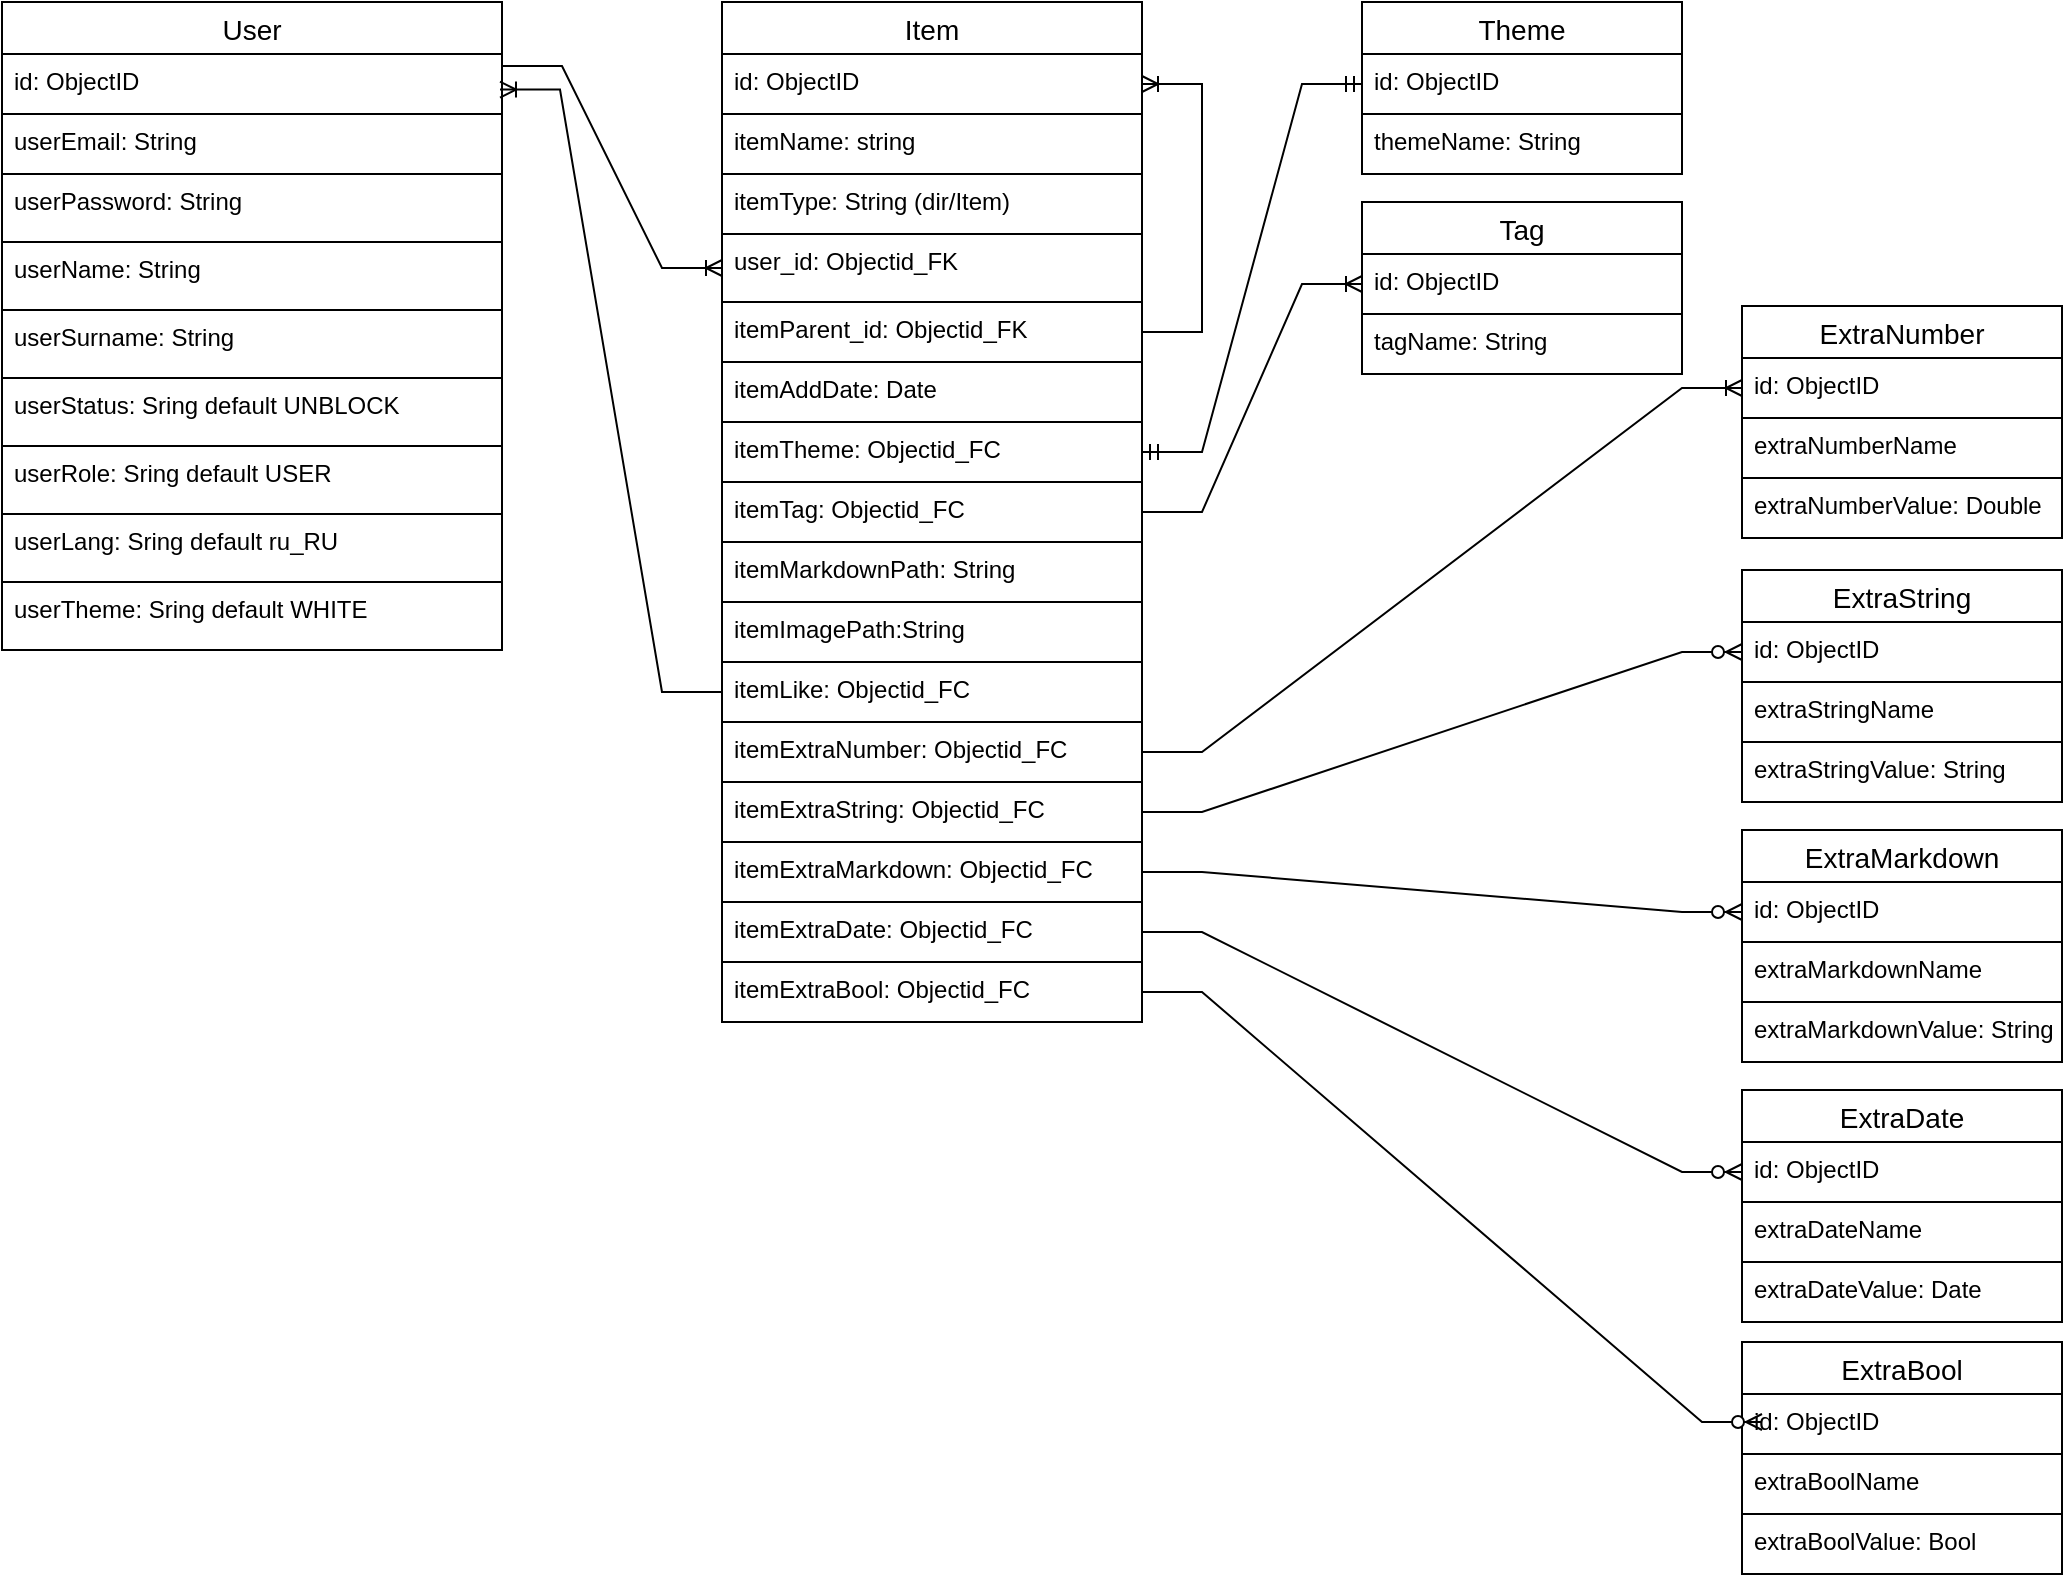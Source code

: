 <mxfile version="16.1.0" type="github">
  <diagram id="YQAv963UDIhhJkeq9HqH" name="Page-1">
    <mxGraphModel dx="1574" dy="846" grid="1" gridSize="10" guides="1" tooltips="1" connect="1" arrows="1" fold="1" page="1" pageScale="1" pageWidth="1169" pageHeight="827" math="0" shadow="0">
      <root>
        <mxCell id="0" />
        <mxCell id="1" parent="0" />
        <mxCell id="R1tMUkhi9zHX2_jMGFn--1" value="Theme" style="swimlane;fontStyle=0;childLayout=stackLayout;horizontal=1;startSize=26;horizontalStack=0;resizeParent=1;resizeParentMax=0;resizeLast=0;collapsible=1;marginBottom=0;align=center;fontSize=14;strokeColor=default;swimlaneFillColor=none;" parent="1" vertex="1">
          <mxGeometry x="700" y="20" width="160" height="86" as="geometry" />
        </mxCell>
        <mxCell id="CSzGQGXPVak-pp6s9CGT-3" value="id: ObjectID" style="text;strokeColor=default;fillColor=none;spacingLeft=4;spacingRight=4;overflow=hidden;rotatable=0;points=[[0,0.5],[1,0.5]];portConstraint=eastwest;fontSize=12;swimlaneFillColor=none;" vertex="1" parent="R1tMUkhi9zHX2_jMGFn--1">
          <mxGeometry y="26" width="160" height="30" as="geometry" />
        </mxCell>
        <mxCell id="R1tMUkhi9zHX2_jMGFn--2" value="themeName: String" style="text;strokeColor=default;fillColor=none;spacingLeft=4;spacingRight=4;overflow=hidden;rotatable=0;points=[[0,0.5],[1,0.5]];portConstraint=eastwest;fontSize=12;swimlaneFillColor=none;" parent="R1tMUkhi9zHX2_jMGFn--1" vertex="1">
          <mxGeometry y="56" width="160" height="30" as="geometry" />
        </mxCell>
        <mxCell id="R1tMUkhi9zHX2_jMGFn--5" value="Tag" style="swimlane;fontStyle=0;childLayout=stackLayout;horizontal=1;startSize=26;horizontalStack=0;resizeParent=1;resizeParentMax=0;resizeLast=0;collapsible=1;marginBottom=0;align=center;fontSize=14;" parent="1" vertex="1">
          <mxGeometry x="700" y="120" width="160" height="86" as="geometry" />
        </mxCell>
        <mxCell id="CSzGQGXPVak-pp6s9CGT-5" value="id: ObjectID" style="text;strokeColor=default;fillColor=none;spacingLeft=4;spacingRight=4;overflow=hidden;rotatable=0;points=[[0,0.5],[1,0.5]];portConstraint=eastwest;fontSize=12;swimlaneFillColor=none;" vertex="1" parent="R1tMUkhi9zHX2_jMGFn--5">
          <mxGeometry y="26" width="160" height="30" as="geometry" />
        </mxCell>
        <mxCell id="R1tMUkhi9zHX2_jMGFn--6" value="tagName: String" style="text;strokeColor=none;fillColor=none;spacingLeft=4;spacingRight=4;overflow=hidden;rotatable=0;points=[[0,0.5],[1,0.5]];portConstraint=eastwest;fontSize=12;" parent="R1tMUkhi9zHX2_jMGFn--5" vertex="1">
          <mxGeometry y="56" width="160" height="30" as="geometry" />
        </mxCell>
        <mxCell id="R1tMUkhi9zHX2_jMGFn--9" value="User" style="swimlane;fontStyle=0;childLayout=stackLayout;horizontal=1;startSize=26;horizontalStack=0;resizeParent=1;resizeParentMax=0;resizeLast=0;collapsible=1;marginBottom=0;align=center;fontSize=14;strokeColor=default;" parent="1" vertex="1">
          <mxGeometry x="20" y="20" width="250" height="324" as="geometry" />
        </mxCell>
        <mxCell id="R1tMUkhi9zHX2_jMGFn--10" value="id: ObjectID" style="text;strokeColor=default;fillColor=none;spacingLeft=4;spacingRight=4;overflow=hidden;rotatable=0;points=[[0,0.5],[1,0.5]];portConstraint=eastwest;fontSize=12;" parent="R1tMUkhi9zHX2_jMGFn--9" vertex="1">
          <mxGeometry y="26" width="250" height="30" as="geometry" />
        </mxCell>
        <mxCell id="R1tMUkhi9zHX2_jMGFn--11" value="userEmail: String" style="text;strokeColor=default;fillColor=none;spacingLeft=4;spacingRight=4;overflow=hidden;rotatable=0;points=[[0,0.5],[1,0.5]];portConstraint=eastwest;fontSize=12;" parent="R1tMUkhi9zHX2_jMGFn--9" vertex="1">
          <mxGeometry y="56" width="250" height="30" as="geometry" />
        </mxCell>
        <mxCell id="R1tMUkhi9zHX2_jMGFn--12" value="userPassword: String" style="text;strokeColor=default;fillColor=none;spacingLeft=4;spacingRight=4;overflow=hidden;rotatable=0;points=[[0,0.5],[1,0.5]];portConstraint=eastwest;fontSize=12;" parent="R1tMUkhi9zHX2_jMGFn--9" vertex="1">
          <mxGeometry y="86" width="250" height="34" as="geometry" />
        </mxCell>
        <mxCell id="R1tMUkhi9zHX2_jMGFn--13" value="userName: String" style="text;strokeColor=default;fillColor=none;spacingLeft=4;spacingRight=4;overflow=hidden;rotatable=0;points=[[0,0.5],[1,0.5]];portConstraint=eastwest;fontSize=12;" parent="R1tMUkhi9zHX2_jMGFn--9" vertex="1">
          <mxGeometry y="120" width="250" height="34" as="geometry" />
        </mxCell>
        <mxCell id="R1tMUkhi9zHX2_jMGFn--14" value="userSurname: String" style="text;strokeColor=default;fillColor=none;spacingLeft=4;spacingRight=4;overflow=hidden;rotatable=0;points=[[0,0.5],[1,0.5]];portConstraint=eastwest;fontSize=12;" parent="R1tMUkhi9zHX2_jMGFn--9" vertex="1">
          <mxGeometry y="154" width="250" height="34" as="geometry" />
        </mxCell>
        <mxCell id="R1tMUkhi9zHX2_jMGFn--16" value="userStatus: Sring default UNBLOCK" style="text;strokeColor=default;fillColor=none;spacingLeft=4;spacingRight=4;overflow=hidden;rotatable=0;points=[[0,0.5],[1,0.5]];portConstraint=eastwest;fontSize=12;" parent="R1tMUkhi9zHX2_jMGFn--9" vertex="1">
          <mxGeometry y="188" width="250" height="34" as="geometry" />
        </mxCell>
        <mxCell id="R1tMUkhi9zHX2_jMGFn--17" value="userRole: Sring default USER" style="text;strokeColor=default;fillColor=none;spacingLeft=4;spacingRight=4;overflow=hidden;rotatable=0;points=[[0,0.5],[1,0.5]];portConstraint=eastwest;fontSize=12;" parent="R1tMUkhi9zHX2_jMGFn--9" vertex="1">
          <mxGeometry y="222" width="250" height="34" as="geometry" />
        </mxCell>
        <mxCell id="R1tMUkhi9zHX2_jMGFn--26" value="userLang: Sring default ru_RU" style="text;strokeColor=default;fillColor=none;spacingLeft=4;spacingRight=4;overflow=hidden;rotatable=0;points=[[0,0.5],[1,0.5]];portConstraint=eastwest;fontSize=12;" parent="R1tMUkhi9zHX2_jMGFn--9" vertex="1">
          <mxGeometry y="256" width="250" height="34" as="geometry" />
        </mxCell>
        <mxCell id="R1tMUkhi9zHX2_jMGFn--27" value="userTheme: Sring default WHITE" style="text;strokeColor=default;fillColor=none;spacingLeft=4;spacingRight=4;overflow=hidden;rotatable=0;points=[[0,0.5],[1,0.5]];portConstraint=eastwest;fontSize=12;" parent="R1tMUkhi9zHX2_jMGFn--9" vertex="1">
          <mxGeometry y="290" width="250" height="34" as="geometry" />
        </mxCell>
        <mxCell id="R1tMUkhi9zHX2_jMGFn--19" value="Item" style="swimlane;fontStyle=0;childLayout=stackLayout;horizontal=1;startSize=26;horizontalStack=0;resizeParent=1;resizeParentMax=0;resizeLast=0;collapsible=1;marginBottom=0;align=center;fontSize=14;strokeColor=default;" parent="1" vertex="1">
          <mxGeometry x="380" y="20" width="210" height="510" as="geometry" />
        </mxCell>
        <mxCell id="R1tMUkhi9zHX2_jMGFn--20" value="id: ObjectID" style="text;strokeColor=default;fillColor=none;spacingLeft=4;spacingRight=4;overflow=hidden;rotatable=0;points=[[0,0.5],[1,0.5]];portConstraint=eastwest;fontSize=12;" parent="R1tMUkhi9zHX2_jMGFn--19" vertex="1">
          <mxGeometry y="26" width="210" height="30" as="geometry" />
        </mxCell>
        <mxCell id="R1tMUkhi9zHX2_jMGFn--24" value="itemName: string" style="text;strokeColor=default;fillColor=none;spacingLeft=4;spacingRight=4;overflow=hidden;rotatable=0;points=[[0,0.5],[1,0.5]];portConstraint=eastwest;fontSize=12;" parent="R1tMUkhi9zHX2_jMGFn--19" vertex="1">
          <mxGeometry y="56" width="210" height="30" as="geometry" />
        </mxCell>
        <mxCell id="R1tMUkhi9zHX2_jMGFn--23" value="itemType: String (dir/Item)" style="text;strokeColor=default;fillColor=none;spacingLeft=4;spacingRight=4;overflow=hidden;rotatable=0;points=[[0,0.5],[1,0.5]];portConstraint=eastwest;fontSize=12;" parent="R1tMUkhi9zHX2_jMGFn--19" vertex="1">
          <mxGeometry y="86" width="210" height="30" as="geometry" />
        </mxCell>
        <mxCell id="R1tMUkhi9zHX2_jMGFn--21" value="user_id: Objectid_FK" style="text;strokeColor=default;fillColor=none;spacingLeft=4;spacingRight=4;overflow=hidden;rotatable=0;points=[[0,0.5],[1,0.5]];portConstraint=eastwest;fontSize=12;" parent="R1tMUkhi9zHX2_jMGFn--19" vertex="1">
          <mxGeometry y="116" width="210" height="34" as="geometry" />
        </mxCell>
        <mxCell id="R1tMUkhi9zHX2_jMGFn--33" value="itemParent_id: Objectid_FK" style="text;strokeColor=default;fillColor=none;spacingLeft=4;spacingRight=4;overflow=hidden;rotatable=0;points=[[0,0.5],[1,0.5]];portConstraint=eastwest;fontSize=12;" parent="R1tMUkhi9zHX2_jMGFn--19" vertex="1">
          <mxGeometry y="150" width="210" height="30" as="geometry" />
        </mxCell>
        <mxCell id="R1tMUkhi9zHX2_jMGFn--28" value="itemAddDate: Date" style="text;strokeColor=default;fillColor=none;spacingLeft=4;spacingRight=4;overflow=hidden;rotatable=0;points=[[0,0.5],[1,0.5]];portConstraint=eastwest;fontSize=12;" parent="R1tMUkhi9zHX2_jMGFn--19" vertex="1">
          <mxGeometry y="180" width="210" height="30" as="geometry" />
        </mxCell>
        <mxCell id="CSzGQGXPVak-pp6s9CGT-2" value="itemTheme: Objectid_FC" style="text;strokeColor=default;fillColor=none;spacingLeft=4;spacingRight=4;overflow=hidden;rotatable=0;points=[[0,0.5],[1,0.5]];portConstraint=eastwest;fontSize=12;" vertex="1" parent="R1tMUkhi9zHX2_jMGFn--19">
          <mxGeometry y="210" width="210" height="30" as="geometry" />
        </mxCell>
        <mxCell id="CSzGQGXPVak-pp6s9CGT-6" value="itemTag: Objectid_FC" style="text;strokeColor=default;fillColor=none;spacingLeft=4;spacingRight=4;overflow=hidden;rotatable=0;points=[[0,0.5],[1,0.5]];portConstraint=eastwest;fontSize=12;" vertex="1" parent="R1tMUkhi9zHX2_jMGFn--19">
          <mxGeometry y="240" width="210" height="30" as="geometry" />
        </mxCell>
        <mxCell id="R1tMUkhi9zHX2_jMGFn--29" value="itemMarkdownPath: String" style="text;strokeColor=default;fillColor=none;spacingLeft=4;spacingRight=4;overflow=hidden;rotatable=0;points=[[0,0.5],[1,0.5]];portConstraint=eastwest;fontSize=12;" parent="R1tMUkhi9zHX2_jMGFn--19" vertex="1">
          <mxGeometry y="270" width="210" height="30" as="geometry" />
        </mxCell>
        <mxCell id="R1tMUkhi9zHX2_jMGFn--30" value="itemImagePath:String" style="text;strokeColor=default;fillColor=none;spacingLeft=4;spacingRight=4;overflow=hidden;rotatable=0;points=[[0,0.5],[1,0.5]];portConstraint=eastwest;fontSize=12;" parent="R1tMUkhi9zHX2_jMGFn--19" vertex="1">
          <mxGeometry y="300" width="210" height="30" as="geometry" />
        </mxCell>
        <mxCell id="R1tMUkhi9zHX2_jMGFn--32" value="itemLike: Objectid_FC" style="text;strokeColor=default;fillColor=none;spacingLeft=4;spacingRight=4;overflow=hidden;rotatable=0;points=[[0,0.5],[1,0.5]];portConstraint=eastwest;fontSize=12;" parent="R1tMUkhi9zHX2_jMGFn--19" vertex="1">
          <mxGeometry y="330" width="210" height="30" as="geometry" />
        </mxCell>
        <mxCell id="CSzGQGXPVak-pp6s9CGT-1" value="" style="edgeStyle=entityRelationEdgeStyle;fontSize=12;html=1;endArrow=ERoneToMany;rounded=0;entryX=1;entryY=0.5;entryDx=0;entryDy=0;strokeColor=default;" edge="1" parent="R1tMUkhi9zHX2_jMGFn--19" source="R1tMUkhi9zHX2_jMGFn--33" target="R1tMUkhi9zHX2_jMGFn--20">
          <mxGeometry width="100" height="100" relative="1" as="geometry">
            <mxPoint x="10" y="500" as="sourcePoint" />
            <mxPoint x="110" y="400" as="targetPoint" />
          </mxGeometry>
        </mxCell>
        <mxCell id="CSzGQGXPVak-pp6s9CGT-8" value="itemExtraNumber: Objectid_FC" style="text;strokeColor=default;fillColor=none;spacingLeft=4;spacingRight=4;overflow=hidden;rotatable=0;points=[[0,0.5],[1,0.5]];portConstraint=eastwest;fontSize=12;" vertex="1" parent="R1tMUkhi9zHX2_jMGFn--19">
          <mxGeometry y="360" width="210" height="30" as="geometry" />
        </mxCell>
        <mxCell id="CSzGQGXPVak-pp6s9CGT-10" value="itemExtraString: Objectid_FC" style="text;strokeColor=default;fillColor=none;spacingLeft=4;spacingRight=4;overflow=hidden;rotatable=0;points=[[0,0.5],[1,0.5]];portConstraint=eastwest;fontSize=12;" vertex="1" parent="R1tMUkhi9zHX2_jMGFn--19">
          <mxGeometry y="390" width="210" height="30" as="geometry" />
        </mxCell>
        <mxCell id="CSzGQGXPVak-pp6s9CGT-12" value="itemExtraMarkdown: Objectid_FC" style="text;strokeColor=default;fillColor=none;spacingLeft=4;spacingRight=4;overflow=hidden;rotatable=0;points=[[0,0.5],[1,0.5]];portConstraint=eastwest;fontSize=12;" vertex="1" parent="R1tMUkhi9zHX2_jMGFn--19">
          <mxGeometry y="420" width="210" height="30" as="geometry" />
        </mxCell>
        <mxCell id="CSzGQGXPVak-pp6s9CGT-11" value="itemExtraDate: Objectid_FC" style="text;strokeColor=default;fillColor=none;spacingLeft=4;spacingRight=4;overflow=hidden;rotatable=0;points=[[0,0.5],[1,0.5]];portConstraint=eastwest;fontSize=12;" vertex="1" parent="R1tMUkhi9zHX2_jMGFn--19">
          <mxGeometry y="450" width="210" height="30" as="geometry" />
        </mxCell>
        <mxCell id="CSzGQGXPVak-pp6s9CGT-13" value="itemExtraBool: Objectid_FC" style="text;strokeColor=default;fillColor=none;spacingLeft=4;spacingRight=4;overflow=hidden;rotatable=0;points=[[0,0.5],[1,0.5]];portConstraint=eastwest;fontSize=12;" vertex="1" parent="R1tMUkhi9zHX2_jMGFn--19">
          <mxGeometry y="480" width="210" height="30" as="geometry" />
        </mxCell>
        <mxCell id="R1tMUkhi9zHX2_jMGFn--25" value="" style="edgeStyle=entityRelationEdgeStyle;fontSize=12;html=1;endArrow=ERoneToMany;rounded=0;" parent="1" target="R1tMUkhi9zHX2_jMGFn--21" edge="1">
          <mxGeometry width="100" height="100" relative="1" as="geometry">
            <mxPoint x="270" y="52" as="sourcePoint" />
            <mxPoint x="320" y="190" as="targetPoint" />
          </mxGeometry>
        </mxCell>
        <mxCell id="CSzGQGXPVak-pp6s9CGT-4" value="" style="edgeStyle=entityRelationEdgeStyle;fontSize=12;html=1;endArrow=ERmandOne;startArrow=ERmandOne;rounded=0;strokeColor=default;" edge="1" parent="1" source="CSzGQGXPVak-pp6s9CGT-2" target="CSzGQGXPVak-pp6s9CGT-3">
          <mxGeometry width="100" height="100" relative="1" as="geometry">
            <mxPoint x="470" y="310" as="sourcePoint" />
            <mxPoint x="570" y="210" as="targetPoint" />
          </mxGeometry>
        </mxCell>
        <mxCell id="CSzGQGXPVak-pp6s9CGT-7" value="" style="edgeStyle=entityRelationEdgeStyle;fontSize=12;html=1;endArrow=ERoneToMany;rounded=0;strokeColor=default;entryX=0;entryY=0.5;entryDx=0;entryDy=0;" edge="1" parent="1" source="CSzGQGXPVak-pp6s9CGT-6" target="CSzGQGXPVak-pp6s9CGT-5">
          <mxGeometry width="100" height="100" relative="1" as="geometry">
            <mxPoint x="470" y="310" as="sourcePoint" />
            <mxPoint x="570" y="210" as="targetPoint" />
          </mxGeometry>
        </mxCell>
        <mxCell id="CSzGQGXPVak-pp6s9CGT-9" value="" style="edgeStyle=entityRelationEdgeStyle;fontSize=12;html=1;endArrow=ERoneToMany;rounded=0;strokeColor=default;exitX=0;exitY=0.5;exitDx=0;exitDy=0;entryX=0.996;entryY=0.593;entryDx=0;entryDy=0;entryPerimeter=0;" edge="1" parent="1" source="R1tMUkhi9zHX2_jMGFn--32" target="R1tMUkhi9zHX2_jMGFn--10">
          <mxGeometry width="100" height="100" relative="1" as="geometry">
            <mxPoint x="470" y="310" as="sourcePoint" />
            <mxPoint x="570" y="210" as="targetPoint" />
          </mxGeometry>
        </mxCell>
        <mxCell id="CSzGQGXPVak-pp6s9CGT-14" value="ExtraNumber" style="swimlane;fontStyle=0;childLayout=stackLayout;horizontal=1;startSize=26;horizontalStack=0;resizeParent=1;resizeParentMax=0;resizeLast=0;collapsible=1;marginBottom=0;align=center;fontSize=14;strokeColor=default;" vertex="1" parent="1">
          <mxGeometry x="890" y="172" width="160" height="116" as="geometry" />
        </mxCell>
        <mxCell id="CSzGQGXPVak-pp6s9CGT-15" value="id: ObjectID" style="text;strokeColor=default;fillColor=none;spacingLeft=4;spacingRight=4;overflow=hidden;rotatable=0;points=[[0,0.5],[1,0.5]];portConstraint=eastwest;fontSize=12;swimlaneFillColor=none;" vertex="1" parent="CSzGQGXPVak-pp6s9CGT-14">
          <mxGeometry y="26" width="160" height="30" as="geometry" />
        </mxCell>
        <mxCell id="CSzGQGXPVak-pp6s9CGT-16" value="extraNumberName" style="text;strokeColor=default;fillColor=none;spacingLeft=4;spacingRight=4;overflow=hidden;rotatable=0;points=[[0,0.5],[1,0.5]];portConstraint=eastwest;fontSize=12;" vertex="1" parent="CSzGQGXPVak-pp6s9CGT-14">
          <mxGeometry y="56" width="160" height="30" as="geometry" />
        </mxCell>
        <mxCell id="CSzGQGXPVak-pp6s9CGT-17" value="extraNumberValue: Double" style="text;strokeColor=default;fillColor=none;spacingLeft=4;spacingRight=4;overflow=hidden;rotatable=0;points=[[0,0.5],[1,0.5]];portConstraint=eastwest;fontSize=12;" vertex="1" parent="CSzGQGXPVak-pp6s9CGT-14">
          <mxGeometry y="86" width="160" height="30" as="geometry" />
        </mxCell>
        <mxCell id="CSzGQGXPVak-pp6s9CGT-18" value="ExtraString" style="swimlane;fontStyle=0;childLayout=stackLayout;horizontal=1;startSize=26;horizontalStack=0;resizeParent=1;resizeParentMax=0;resizeLast=0;collapsible=1;marginBottom=0;align=center;fontSize=14;strokeColor=default;" vertex="1" parent="1">
          <mxGeometry x="890" y="304" width="160" height="116" as="geometry" />
        </mxCell>
        <mxCell id="CSzGQGXPVak-pp6s9CGT-19" value="id: ObjectID" style="text;strokeColor=default;fillColor=none;spacingLeft=4;spacingRight=4;overflow=hidden;rotatable=0;points=[[0,0.5],[1,0.5]];portConstraint=eastwest;fontSize=12;swimlaneFillColor=none;" vertex="1" parent="CSzGQGXPVak-pp6s9CGT-18">
          <mxGeometry y="26" width="160" height="30" as="geometry" />
        </mxCell>
        <mxCell id="CSzGQGXPVak-pp6s9CGT-20" value="extraStringName" style="text;strokeColor=default;fillColor=none;spacingLeft=4;spacingRight=4;overflow=hidden;rotatable=0;points=[[0,0.5],[1,0.5]];portConstraint=eastwest;fontSize=12;" vertex="1" parent="CSzGQGXPVak-pp6s9CGT-18">
          <mxGeometry y="56" width="160" height="30" as="geometry" />
        </mxCell>
        <mxCell id="CSzGQGXPVak-pp6s9CGT-21" value="extraStringValue: String" style="text;strokeColor=default;fillColor=none;spacingLeft=4;spacingRight=4;overflow=hidden;rotatable=0;points=[[0,0.5],[1,0.5]];portConstraint=eastwest;fontSize=12;" vertex="1" parent="CSzGQGXPVak-pp6s9CGT-18">
          <mxGeometry y="86" width="160" height="30" as="geometry" />
        </mxCell>
        <mxCell id="CSzGQGXPVak-pp6s9CGT-22" value="ExtraMarkdown" style="swimlane;fontStyle=0;childLayout=stackLayout;horizontal=1;startSize=26;horizontalStack=0;resizeParent=1;resizeParentMax=0;resizeLast=0;collapsible=1;marginBottom=0;align=center;fontSize=14;strokeColor=default;" vertex="1" parent="1">
          <mxGeometry x="890" y="434" width="160" height="116" as="geometry" />
        </mxCell>
        <mxCell id="CSzGQGXPVak-pp6s9CGT-23" value="id: ObjectID" style="text;strokeColor=default;fillColor=none;spacingLeft=4;spacingRight=4;overflow=hidden;rotatable=0;points=[[0,0.5],[1,0.5]];portConstraint=eastwest;fontSize=12;swimlaneFillColor=none;" vertex="1" parent="CSzGQGXPVak-pp6s9CGT-22">
          <mxGeometry y="26" width="160" height="30" as="geometry" />
        </mxCell>
        <mxCell id="CSzGQGXPVak-pp6s9CGT-24" value="extraMarkdownName" style="text;strokeColor=default;fillColor=none;spacingLeft=4;spacingRight=4;overflow=hidden;rotatable=0;points=[[0,0.5],[1,0.5]];portConstraint=eastwest;fontSize=12;" vertex="1" parent="CSzGQGXPVak-pp6s9CGT-22">
          <mxGeometry y="56" width="160" height="30" as="geometry" />
        </mxCell>
        <mxCell id="CSzGQGXPVak-pp6s9CGT-25" value="extraMarkdownValue: String" style="text;strokeColor=default;fillColor=none;spacingLeft=4;spacingRight=4;overflow=hidden;rotatable=0;points=[[0,0.5],[1,0.5]];portConstraint=eastwest;fontSize=12;" vertex="1" parent="CSzGQGXPVak-pp6s9CGT-22">
          <mxGeometry y="86" width="160" height="30" as="geometry" />
        </mxCell>
        <mxCell id="CSzGQGXPVak-pp6s9CGT-26" value="ExtraDate" style="swimlane;fontStyle=0;childLayout=stackLayout;horizontal=1;startSize=26;horizontalStack=0;resizeParent=1;resizeParentMax=0;resizeLast=0;collapsible=1;marginBottom=0;align=center;fontSize=14;strokeColor=default;" vertex="1" parent="1">
          <mxGeometry x="890" y="564" width="160" height="116" as="geometry" />
        </mxCell>
        <mxCell id="CSzGQGXPVak-pp6s9CGT-27" value="id: ObjectID" style="text;strokeColor=default;fillColor=none;spacingLeft=4;spacingRight=4;overflow=hidden;rotatable=0;points=[[0,0.5],[1,0.5]];portConstraint=eastwest;fontSize=12;swimlaneFillColor=none;" vertex="1" parent="CSzGQGXPVak-pp6s9CGT-26">
          <mxGeometry y="26" width="160" height="30" as="geometry" />
        </mxCell>
        <mxCell id="CSzGQGXPVak-pp6s9CGT-28" value="extraDateName" style="text;strokeColor=default;fillColor=none;spacingLeft=4;spacingRight=4;overflow=hidden;rotatable=0;points=[[0,0.5],[1,0.5]];portConstraint=eastwest;fontSize=12;" vertex="1" parent="CSzGQGXPVak-pp6s9CGT-26">
          <mxGeometry y="56" width="160" height="30" as="geometry" />
        </mxCell>
        <mxCell id="CSzGQGXPVak-pp6s9CGT-29" value="extraDateValue: Date" style="text;strokeColor=default;fillColor=none;spacingLeft=4;spacingRight=4;overflow=hidden;rotatable=0;points=[[0,0.5],[1,0.5]];portConstraint=eastwest;fontSize=12;" vertex="1" parent="CSzGQGXPVak-pp6s9CGT-26">
          <mxGeometry y="86" width="160" height="30" as="geometry" />
        </mxCell>
        <mxCell id="CSzGQGXPVak-pp6s9CGT-30" value="ExtraBool" style="swimlane;fontStyle=0;childLayout=stackLayout;horizontal=1;startSize=26;horizontalStack=0;resizeParent=1;resizeParentMax=0;resizeLast=0;collapsible=1;marginBottom=0;align=center;fontSize=14;strokeColor=default;" vertex="1" parent="1">
          <mxGeometry x="890" y="690" width="160" height="116" as="geometry" />
        </mxCell>
        <mxCell id="CSzGQGXPVak-pp6s9CGT-31" value="id: ObjectID" style="text;strokeColor=default;fillColor=none;spacingLeft=4;spacingRight=4;overflow=hidden;rotatable=0;points=[[0,0.5],[1,0.5]];portConstraint=eastwest;fontSize=12;swimlaneFillColor=none;" vertex="1" parent="CSzGQGXPVak-pp6s9CGT-30">
          <mxGeometry y="26" width="160" height="30" as="geometry" />
        </mxCell>
        <mxCell id="CSzGQGXPVak-pp6s9CGT-32" value="extraBoolName" style="text;strokeColor=default;fillColor=none;spacingLeft=4;spacingRight=4;overflow=hidden;rotatable=0;points=[[0,0.5],[1,0.5]];portConstraint=eastwest;fontSize=12;" vertex="1" parent="CSzGQGXPVak-pp6s9CGT-30">
          <mxGeometry y="56" width="160" height="30" as="geometry" />
        </mxCell>
        <mxCell id="CSzGQGXPVak-pp6s9CGT-33" value="extraBoolValue: Bool" style="text;strokeColor=default;fillColor=none;spacingLeft=4;spacingRight=4;overflow=hidden;rotatable=0;points=[[0,0.5],[1,0.5]];portConstraint=eastwest;fontSize=12;" vertex="1" parent="CSzGQGXPVak-pp6s9CGT-30">
          <mxGeometry y="86" width="160" height="30" as="geometry" />
        </mxCell>
        <mxCell id="CSzGQGXPVak-pp6s9CGT-34" value="" style="edgeStyle=entityRelationEdgeStyle;fontSize=12;html=1;endArrow=ERoneToMany;rounded=0;strokeColor=default;exitX=1;exitY=0.5;exitDx=0;exitDy=0;entryX=0;entryY=0.5;entryDx=0;entryDy=0;" edge="1" parent="1" source="CSzGQGXPVak-pp6s9CGT-8" target="CSzGQGXPVak-pp6s9CGT-15">
          <mxGeometry width="100" height="100" relative="1" as="geometry">
            <mxPoint x="610" y="470" as="sourcePoint" />
            <mxPoint x="710" y="370" as="targetPoint" />
          </mxGeometry>
        </mxCell>
        <mxCell id="CSzGQGXPVak-pp6s9CGT-35" value="" style="edgeStyle=entityRelationEdgeStyle;fontSize=12;html=1;endArrow=ERzeroToMany;endFill=1;rounded=0;strokeColor=default;exitX=1;exitY=0.5;exitDx=0;exitDy=0;entryX=0;entryY=0.5;entryDx=0;entryDy=0;" edge="1" parent="1" source="CSzGQGXPVak-pp6s9CGT-10" target="CSzGQGXPVak-pp6s9CGT-19">
          <mxGeometry width="100" height="100" relative="1" as="geometry">
            <mxPoint x="610" y="470" as="sourcePoint" />
            <mxPoint x="710" y="370" as="targetPoint" />
          </mxGeometry>
        </mxCell>
        <mxCell id="CSzGQGXPVak-pp6s9CGT-36" value="" style="edgeStyle=entityRelationEdgeStyle;fontSize=12;html=1;endArrow=ERzeroToMany;endFill=1;rounded=0;strokeColor=default;exitX=1;exitY=0.5;exitDx=0;exitDy=0;entryX=0;entryY=0.5;entryDx=0;entryDy=0;" edge="1" parent="1" source="CSzGQGXPVak-pp6s9CGT-12" target="CSzGQGXPVak-pp6s9CGT-23">
          <mxGeometry width="100" height="100" relative="1" as="geometry">
            <mxPoint x="610" y="470" as="sourcePoint" />
            <mxPoint x="710" y="370" as="targetPoint" />
          </mxGeometry>
        </mxCell>
        <mxCell id="CSzGQGXPVak-pp6s9CGT-37" value="" style="edgeStyle=entityRelationEdgeStyle;fontSize=12;html=1;endArrow=ERzeroToMany;endFill=1;rounded=0;strokeColor=default;entryX=0;entryY=0.5;entryDx=0;entryDy=0;" edge="1" parent="1" source="CSzGQGXPVak-pp6s9CGT-11" target="CSzGQGXPVak-pp6s9CGT-27">
          <mxGeometry width="100" height="100" relative="1" as="geometry">
            <mxPoint x="610" y="470" as="sourcePoint" />
            <mxPoint x="710" y="370" as="targetPoint" />
          </mxGeometry>
        </mxCell>
        <mxCell id="CSzGQGXPVak-pp6s9CGT-38" value="" style="edgeStyle=entityRelationEdgeStyle;fontSize=12;html=1;endArrow=ERzeroToMany;endFill=1;rounded=0;strokeColor=default;exitX=1;exitY=0.5;exitDx=0;exitDy=0;" edge="1" parent="1" source="CSzGQGXPVak-pp6s9CGT-13">
          <mxGeometry width="100" height="100" relative="1" as="geometry">
            <mxPoint x="610" y="470" as="sourcePoint" />
            <mxPoint x="900" y="730" as="targetPoint" />
          </mxGeometry>
        </mxCell>
      </root>
    </mxGraphModel>
  </diagram>
</mxfile>

